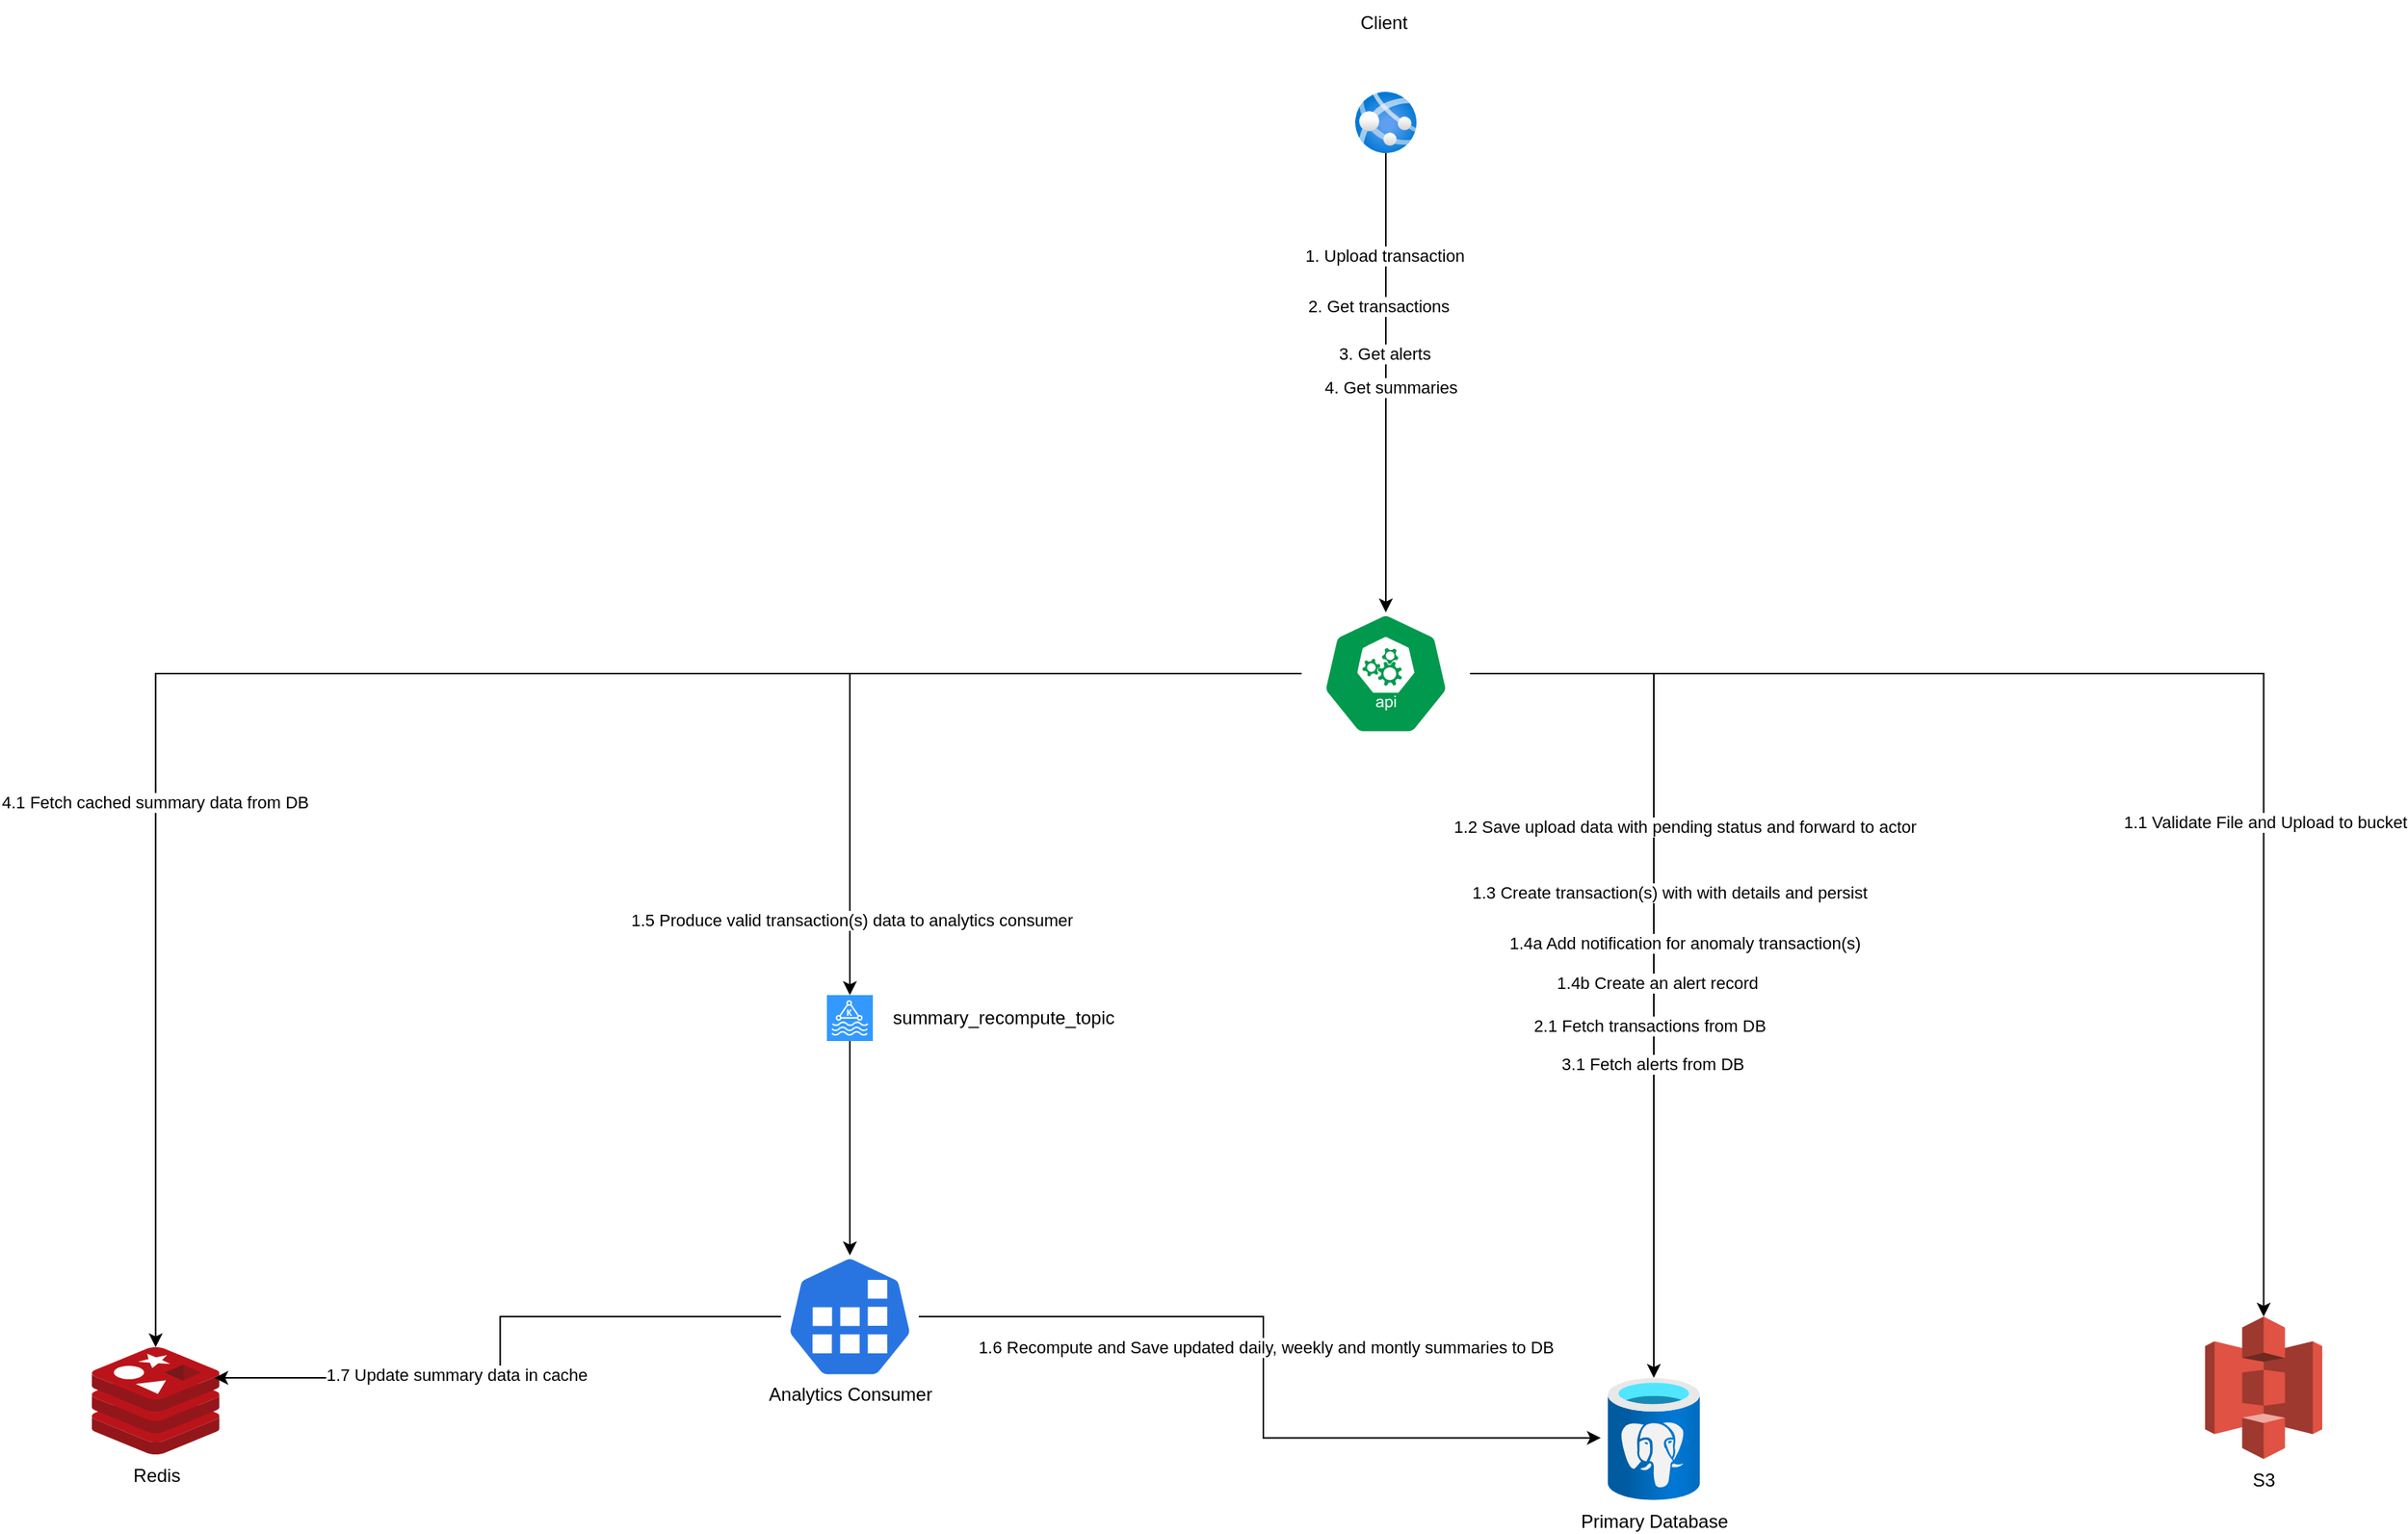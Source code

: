 <mxfile version="24.6.4" type="device">
  <diagram name="Page-1" id="J6RD1Q7yllRvDYEGqp7C">
    <mxGraphModel dx="3866" dy="2511" grid="1" gridSize="10" guides="1" tooltips="1" connect="1" arrows="1" fold="1" page="1" pageScale="1" pageWidth="827" pageHeight="1169" math="0" shadow="0">
      <root>
        <mxCell id="0" />
        <mxCell id="1" parent="0" />
        <mxCell id="ibqLOi3N_rjevVXb1XgC-1" value="" style="aspect=fixed;html=1;points=[];align=center;image;fontSize=12;image=img/lib/azure2/app_services/App_Services.svg;fillColor=#006600;gradientColor=#3399FF;" parent="1" vertex="1">
          <mxGeometry x="-15" y="-80" width="40" height="40" as="geometry" />
        </mxCell>
        <mxCell id="ibqLOi3N_rjevVXb1XgC-6" value="Client&amp;nbsp;" style="text;html=1;align=center;verticalAlign=middle;resizable=0;points=[];autosize=1;strokeColor=none;fillColor=none;" parent="1" vertex="1">
          <mxGeometry x="-25" y="-140" width="60" height="30" as="geometry" />
        </mxCell>
        <mxCell id="xVPhzS4vwSvejMzvaivl-3" style="edgeStyle=orthogonalEdgeStyle;rounded=0;orthogonalLoop=1;jettySize=auto;html=1;" parent="1" source="ibqLOi3N_rjevVXb1XgC-7" target="ibqLOi3N_rjevVXb1XgC-9" edge="1">
          <mxGeometry relative="1" as="geometry" />
        </mxCell>
        <mxCell id="OVqmr7x8N12sytsn8Lk8-2" value="1.2 Save upload data with pending status and forward to actor" style="edgeLabel;html=1;align=center;verticalAlign=middle;resizable=0;points=[];" vertex="1" connectable="0" parent="xVPhzS4vwSvejMzvaivl-3">
          <mxGeometry x="0.583" y="2" relative="1" as="geometry">
            <mxPoint x="18" y="-239" as="offset" />
          </mxGeometry>
        </mxCell>
        <mxCell id="OVqmr7x8N12sytsn8Lk8-6" value="1.3 Create transaction(s) with with details and persist" style="edgeLabel;html=1;align=center;verticalAlign=middle;resizable=0;points=[];" vertex="1" connectable="0" parent="xVPhzS4vwSvejMzvaivl-3">
          <mxGeometry x="0.685" y="1" relative="1" as="geometry">
            <mxPoint x="9" y="-226" as="offset" />
          </mxGeometry>
        </mxCell>
        <mxCell id="OVqmr7x8N12sytsn8Lk8-9" value="1.4a Add notification for anomaly transaction(s)" style="edgeLabel;html=1;align=center;verticalAlign=middle;resizable=0;points=[];" vertex="1" connectable="0" parent="xVPhzS4vwSvejMzvaivl-3">
          <mxGeometry x="0.808" y="1" relative="1" as="geometry">
            <mxPoint x="19" y="-229" as="offset" />
          </mxGeometry>
        </mxCell>
        <mxCell id="OVqmr7x8N12sytsn8Lk8-28" value="2.1 Fetch transactions from DB" style="edgeLabel;html=1;align=center;verticalAlign=middle;resizable=0;points=[];" vertex="1" connectable="0" parent="xVPhzS4vwSvejMzvaivl-3">
          <mxGeometry x="0.141" y="-3" relative="1" as="geometry">
            <mxPoint y="19" as="offset" />
          </mxGeometry>
        </mxCell>
        <mxCell id="OVqmr7x8N12sytsn8Lk8-29" value="1.4b Create an alert record" style="edgeLabel;html=1;align=center;verticalAlign=middle;resizable=0;points=[];" vertex="1" connectable="0" parent="xVPhzS4vwSvejMzvaivl-3">
          <mxGeometry x="0.11" y="2" relative="1" as="geometry">
            <mxPoint as="offset" />
          </mxGeometry>
        </mxCell>
        <mxCell id="OVqmr7x8N12sytsn8Lk8-31" value="3.1 Fetch alerts from DB" style="edgeLabel;html=1;align=center;verticalAlign=middle;resizable=0;points=[];" vertex="1" connectable="0" parent="xVPhzS4vwSvejMzvaivl-3">
          <mxGeometry x="0.292" y="-1" relative="1" as="geometry">
            <mxPoint as="offset" />
          </mxGeometry>
        </mxCell>
        <mxCell id="OVqmr7x8N12sytsn8Lk8-4" style="edgeStyle=orthogonalEdgeStyle;rounded=0;orthogonalLoop=1;jettySize=auto;html=1;" edge="1" parent="1" source="ibqLOi3N_rjevVXb1XgC-7" target="OVqmr7x8N12sytsn8Lk8-3">
          <mxGeometry relative="1" as="geometry" />
        </mxCell>
        <mxCell id="OVqmr7x8N12sytsn8Lk8-5" value="1.1 Validate File and Upload to bucket" style="edgeLabel;html=1;align=center;verticalAlign=middle;resizable=0;points=[];" vertex="1" connectable="0" parent="OVqmr7x8N12sytsn8Lk8-4">
          <mxGeometry x="0.311" relative="1" as="geometry">
            <mxPoint as="offset" />
          </mxGeometry>
        </mxCell>
        <mxCell id="OVqmr7x8N12sytsn8Lk8-11" style="edgeStyle=orthogonalEdgeStyle;rounded=0;orthogonalLoop=1;jettySize=auto;html=1;" edge="1" parent="1" source="ibqLOi3N_rjevVXb1XgC-7" target="OVqmr7x8N12sytsn8Lk8-10">
          <mxGeometry relative="1" as="geometry" />
        </mxCell>
        <mxCell id="OVqmr7x8N12sytsn8Lk8-13" value="1.5 Produce valid transaction(s) data to analytics consumer" style="edgeLabel;html=1;align=center;verticalAlign=middle;resizable=0;points=[];" vertex="1" connectable="0" parent="OVqmr7x8N12sytsn8Lk8-11">
          <mxGeometry x="0.806" y="1" relative="1" as="geometry">
            <mxPoint as="offset" />
          </mxGeometry>
        </mxCell>
        <mxCell id="OVqmr7x8N12sytsn8Lk8-33" style="edgeStyle=orthogonalEdgeStyle;rounded=0;orthogonalLoop=1;jettySize=auto;html=1;" edge="1" parent="1" source="ibqLOi3N_rjevVXb1XgC-7" target="ibqLOi3N_rjevVXb1XgC-11">
          <mxGeometry relative="1" as="geometry" />
        </mxCell>
        <mxCell id="OVqmr7x8N12sytsn8Lk8-35" value="4.1 Fetch cached summary data from DB" style="edgeLabel;html=1;align=center;verticalAlign=middle;resizable=0;points=[];" vertex="1" connectable="0" parent="OVqmr7x8N12sytsn8Lk8-33">
          <mxGeometry x="0.403" y="-1" relative="1" as="geometry">
            <mxPoint y="-1" as="offset" />
          </mxGeometry>
        </mxCell>
        <mxCell id="ibqLOi3N_rjevVXb1XgC-7" value="" style="sketch=0;html=1;dashed=0;whitespace=wrap;fillColor=#00994D;strokeColor=#ffffff;points=[[0.005,0.63,0],[0.1,0.2,0],[0.9,0.2,0],[0.5,0,0],[0.995,0.63,0],[0.72,0.99,0],[0.5,1,0],[0.28,0.99,0]];shape=mxgraph.kubernetes.icon;prIcon=api" parent="1" vertex="1">
          <mxGeometry x="-50" y="260" width="110" height="80" as="geometry" />
        </mxCell>
        <mxCell id="ibqLOi3N_rjevVXb1XgC-9" value="Primary Database" style="aspect=fixed;html=1;points=[];align=center;image;fontSize=12;image=img/lib/azure2/databases/Azure_Database_PostgreSQL_Server.svg;fillColor=#3399FF;gradientColor=#3399FF;" parent="1" vertex="1">
          <mxGeometry x="150" y="760" width="60" height="80" as="geometry" />
        </mxCell>
        <mxCell id="ibqLOi3N_rjevVXb1XgC-11" value="Redis" style="sketch=0;aspect=fixed;html=1;points=[];align=center;image;fontSize=12;image=img/lib/mscae/Cache_Redis_Product.svg;fillColor=#3399FF;gradientColor=#3399FF;" parent="1" vertex="1">
          <mxGeometry x="-840" y="740" width="83.33" height="70" as="geometry" />
        </mxCell>
        <mxCell id="ibqLOi3N_rjevVXb1XgC-12" value="&lt;br&gt;&lt;br&gt;&lt;br&gt;&lt;br&gt;&lt;br&gt;&lt;br&gt;&lt;br&gt;Analytics Consumer" style="sketch=0;html=1;dashed=0;whitespace=wrap;fillColor=#2875E2;strokeColor=#ffffff;points=[[0.005,0.63,0],[0.1,0.2,0],[0.9,0.2,0],[0.5,0,0],[0.995,0.63,0],[0.72,0.99,0],[0.5,1,0],[0.28,0.99,0]];shape=mxgraph.kubernetes.icon;prIcon=job" parent="1" vertex="1">
          <mxGeometry x="-390" y="680" width="90" height="80" as="geometry" />
        </mxCell>
        <mxCell id="xVPhzS4vwSvejMzvaivl-1" style="edgeStyle=orthogonalEdgeStyle;rounded=0;orthogonalLoop=1;jettySize=auto;html=1;entryX=0.5;entryY=0;entryDx=0;entryDy=0;entryPerimeter=0;" parent="1" source="ibqLOi3N_rjevVXb1XgC-1" target="ibqLOi3N_rjevVXb1XgC-7" edge="1">
          <mxGeometry relative="1" as="geometry" />
        </mxCell>
        <mxCell id="xVPhzS4vwSvejMzvaivl-2" value="1. Upload transaction" style="edgeLabel;html=1;align=center;verticalAlign=middle;resizable=0;points=[];" parent="xVPhzS4vwSvejMzvaivl-1" vertex="1" connectable="0">
          <mxGeometry x="-0.552" y="-1" relative="1" as="geometry">
            <mxPoint as="offset" />
          </mxGeometry>
        </mxCell>
        <mxCell id="OVqmr7x8N12sytsn8Lk8-27" value="2. Get transactions" style="edgeLabel;html=1;align=center;verticalAlign=middle;resizable=0;points=[];" vertex="1" connectable="0" parent="xVPhzS4vwSvejMzvaivl-1">
          <mxGeometry x="-0.248" y="-5" relative="1" as="geometry">
            <mxPoint y="-13" as="offset" />
          </mxGeometry>
        </mxCell>
        <mxCell id="OVqmr7x8N12sytsn8Lk8-30" value="3. Get alerts" style="edgeLabel;html=1;align=center;verticalAlign=middle;resizable=0;points=[];" vertex="1" connectable="0" parent="xVPhzS4vwSvejMzvaivl-1">
          <mxGeometry x="-0.127" y="-1" relative="1" as="geometry">
            <mxPoint as="offset" />
          </mxGeometry>
        </mxCell>
        <mxCell id="OVqmr7x8N12sytsn8Lk8-36" value="4. Get summaries" style="edgeLabel;html=1;align=center;verticalAlign=middle;resizable=0;points=[];" vertex="1" connectable="0" parent="xVPhzS4vwSvejMzvaivl-1">
          <mxGeometry x="0.019" y="3" relative="1" as="geometry">
            <mxPoint as="offset" />
          </mxGeometry>
        </mxCell>
        <mxCell id="OVqmr7x8N12sytsn8Lk8-3" value="S3" style="outlineConnect=0;dashed=0;verticalLabelPosition=bottom;verticalAlign=top;align=center;html=1;shape=mxgraph.aws3.s3;fillColor=#E05243;gradientColor=none;" vertex="1" parent="1">
          <mxGeometry x="540" y="720" width="76.5" height="93" as="geometry" />
        </mxCell>
        <mxCell id="OVqmr7x8N12sytsn8Lk8-10" value="" style="sketch=0;points=[[0,0,0],[0.25,0,0],[0.5,0,0],[0.75,0,0],[1,0,0],[0,1,0],[0.25,1,0],[0.5,1,0],[0.75,1,0],[1,1,0],[0,0.25,0],[0,0.5,0],[0,0.75,0],[1,0.25,0],[1,0.5,0],[1,0.75,0]];outlineConnect=0;fontColor=#232F3E;gradientColor=#3399FF;gradientDirection=north;fillColor=#3399FF;strokeColor=#ffffff;dashed=0;verticalLabelPosition=bottom;verticalAlign=top;align=center;html=1;fontSize=12;fontStyle=0;aspect=fixed;shape=mxgraph.aws4.resourceIcon;resIcon=mxgraph.aws4.managed_streaming_for_kafka;" vertex="1" parent="1">
          <mxGeometry x="-360" y="510" width="30" height="30" as="geometry" />
        </mxCell>
        <mxCell id="OVqmr7x8N12sytsn8Lk8-12" style="edgeStyle=orthogonalEdgeStyle;rounded=0;orthogonalLoop=1;jettySize=auto;html=1;entryX=0.5;entryY=0;entryDx=0;entryDy=0;entryPerimeter=0;" edge="1" parent="1" source="OVqmr7x8N12sytsn8Lk8-10" target="ibqLOi3N_rjevVXb1XgC-12">
          <mxGeometry relative="1" as="geometry" />
        </mxCell>
        <mxCell id="OVqmr7x8N12sytsn8Lk8-17" style="edgeStyle=orthogonalEdgeStyle;rounded=0;orthogonalLoop=1;jettySize=auto;html=1;entryX=-0.077;entryY=0.49;entryDx=0;entryDy=0;entryPerimeter=0;" edge="1" parent="1" source="ibqLOi3N_rjevVXb1XgC-12" target="ibqLOi3N_rjevVXb1XgC-9">
          <mxGeometry relative="1" as="geometry" />
        </mxCell>
        <mxCell id="OVqmr7x8N12sytsn8Lk8-18" value="1.6 Recompute and Save updated daily, weekly and montly summaries to DB&amp;nbsp;" style="edgeLabel;html=1;align=center;verticalAlign=middle;resizable=0;points=[];" vertex="1" connectable="0" parent="OVqmr7x8N12sytsn8Lk8-17">
          <mxGeometry x="-0.238" y="1" relative="1" as="geometry">
            <mxPoint x="28" y="21" as="offset" />
          </mxGeometry>
        </mxCell>
        <mxCell id="OVqmr7x8N12sytsn8Lk8-20" value="summary_recompute_topic" style="text;html=1;align=center;verticalAlign=middle;resizable=0;points=[];autosize=1;strokeColor=none;fillColor=none;" vertex="1" parent="1">
          <mxGeometry x="-330" y="510" width="170" height="30" as="geometry" />
        </mxCell>
        <mxCell id="OVqmr7x8N12sytsn8Lk8-22" style="edgeStyle=orthogonalEdgeStyle;rounded=0;orthogonalLoop=1;jettySize=auto;html=1;entryX=0.96;entryY=0.286;entryDx=0;entryDy=0;entryPerimeter=0;" edge="1" parent="1" source="ibqLOi3N_rjevVXb1XgC-12" target="ibqLOi3N_rjevVXb1XgC-11">
          <mxGeometry relative="1" as="geometry" />
        </mxCell>
        <mxCell id="OVqmr7x8N12sytsn8Lk8-23" value="1.7 Update summary data in cache" style="edgeLabel;html=1;align=center;verticalAlign=middle;resizable=0;points=[];" vertex="1" connectable="0" parent="OVqmr7x8N12sytsn8Lk8-22">
          <mxGeometry x="0.227" y="-2" relative="1" as="geometry">
            <mxPoint x="-1" as="offset" />
          </mxGeometry>
        </mxCell>
      </root>
    </mxGraphModel>
  </diagram>
</mxfile>
